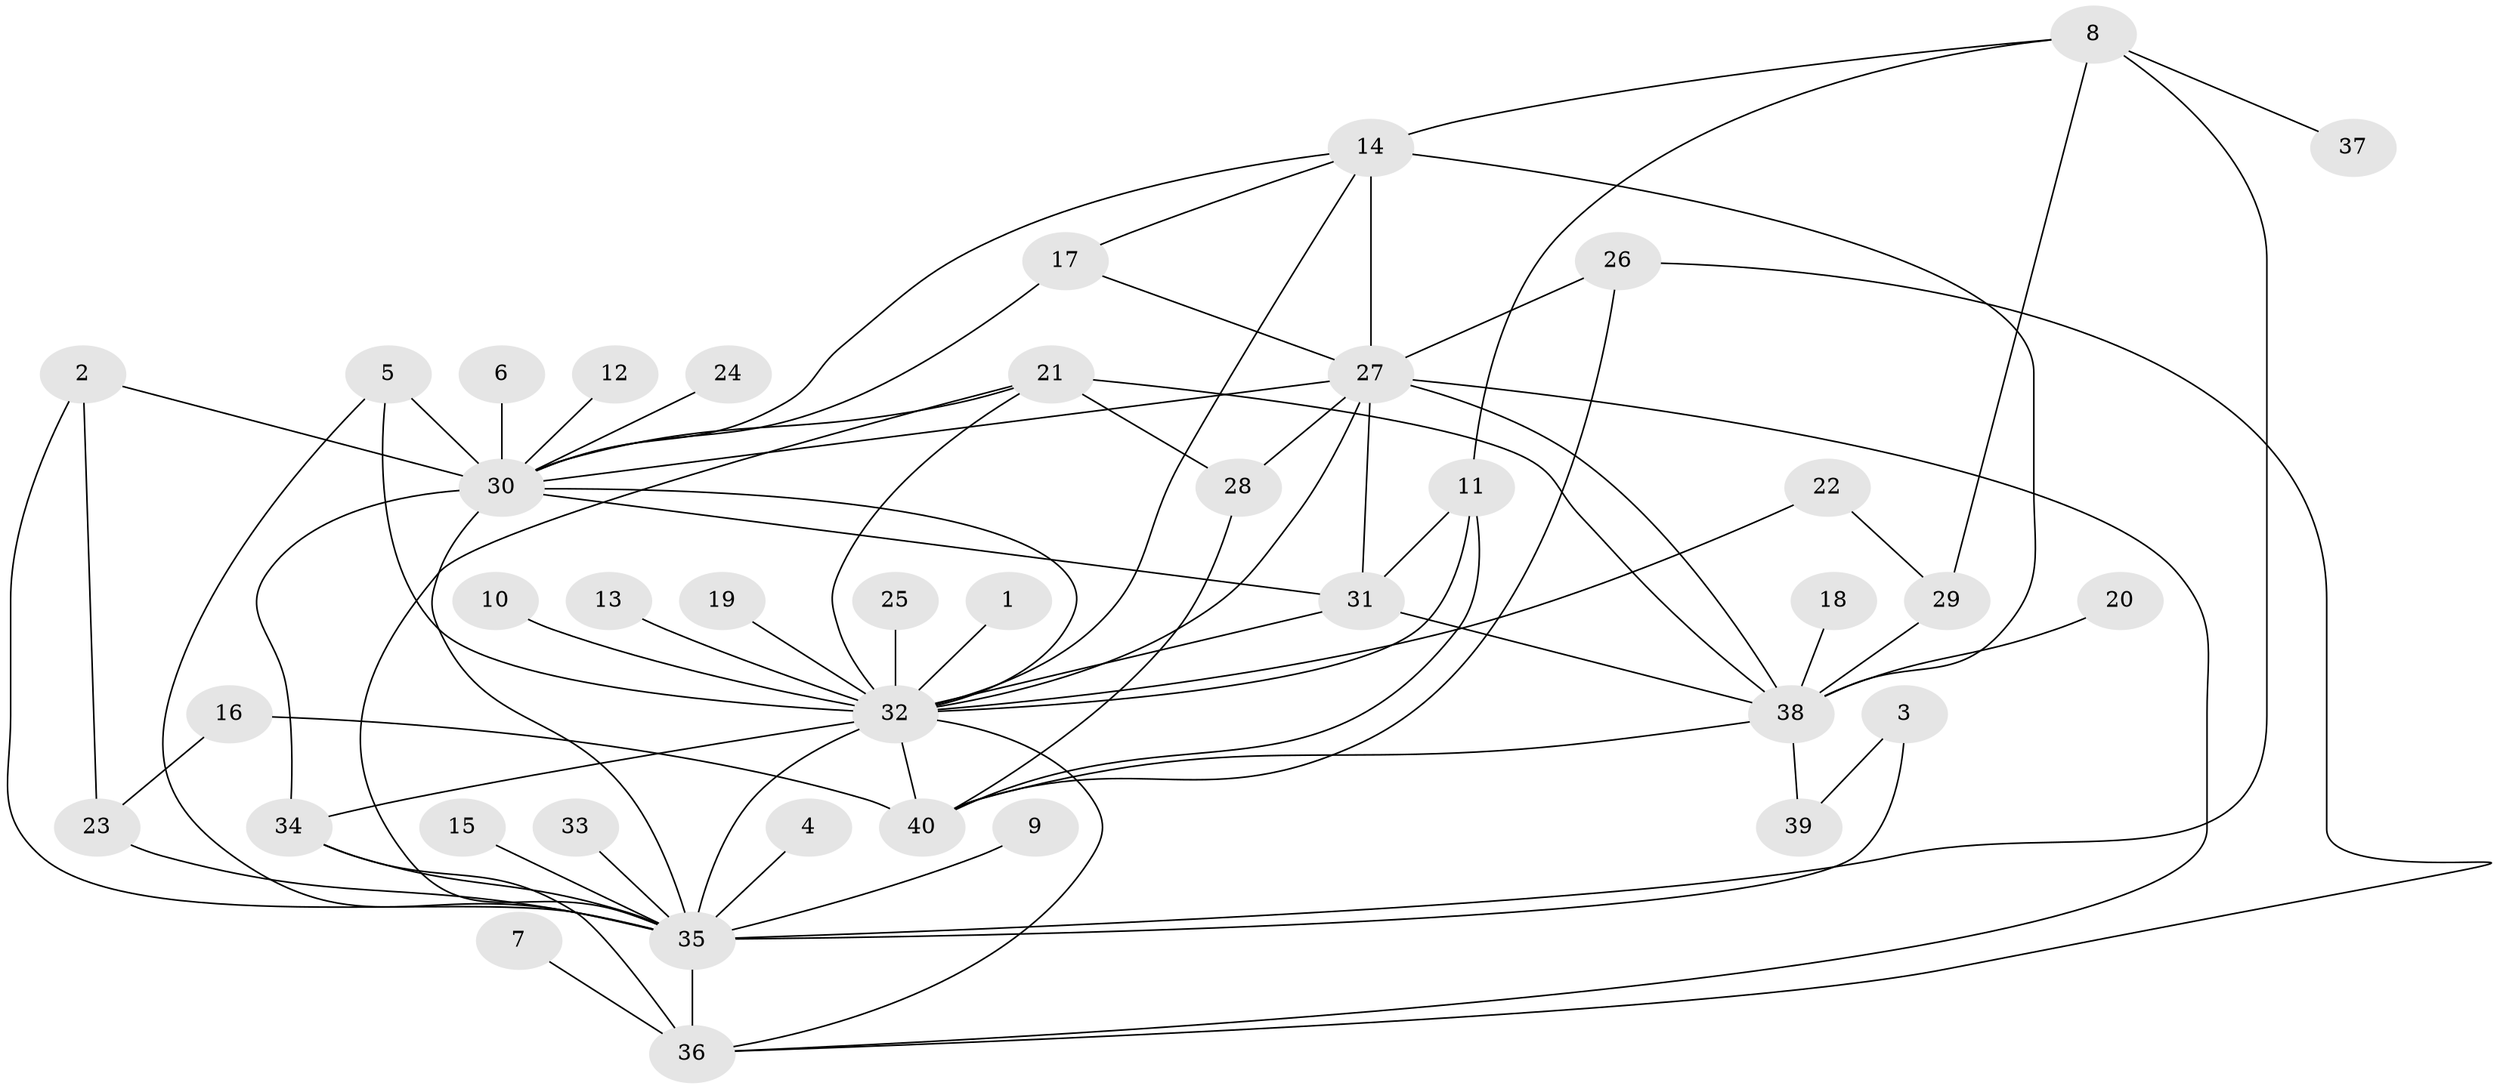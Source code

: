 // original degree distribution, {12: 0.0125, 5: 0.0375, 22: 0.0125, 1: 0.375, 6: 0.0375, 16: 0.025, 7: 0.0125, 4: 0.075, 3: 0.1625, 2: 0.225, 10: 0.0125, 9: 0.0125}
// Generated by graph-tools (version 1.1) at 2025/01/03/09/25 03:01:44]
// undirected, 40 vertices, 74 edges
graph export_dot {
graph [start="1"]
  node [color=gray90,style=filled];
  1;
  2;
  3;
  4;
  5;
  6;
  7;
  8;
  9;
  10;
  11;
  12;
  13;
  14;
  15;
  16;
  17;
  18;
  19;
  20;
  21;
  22;
  23;
  24;
  25;
  26;
  27;
  28;
  29;
  30;
  31;
  32;
  33;
  34;
  35;
  36;
  37;
  38;
  39;
  40;
  1 -- 32 [weight=1.0];
  2 -- 23 [weight=1.0];
  2 -- 30 [weight=1.0];
  2 -- 35 [weight=1.0];
  3 -- 35 [weight=1.0];
  3 -- 39 [weight=1.0];
  4 -- 35 [weight=1.0];
  5 -- 30 [weight=2.0];
  5 -- 32 [weight=1.0];
  5 -- 35 [weight=1.0];
  6 -- 30 [weight=1.0];
  7 -- 36 [weight=1.0];
  8 -- 11 [weight=1.0];
  8 -- 14 [weight=1.0];
  8 -- 29 [weight=1.0];
  8 -- 35 [weight=1.0];
  8 -- 37 [weight=1.0];
  9 -- 35 [weight=1.0];
  10 -- 32 [weight=1.0];
  11 -- 31 [weight=1.0];
  11 -- 32 [weight=1.0];
  11 -- 40 [weight=1.0];
  12 -- 30 [weight=1.0];
  13 -- 32 [weight=1.0];
  14 -- 17 [weight=1.0];
  14 -- 27 [weight=1.0];
  14 -- 30 [weight=1.0];
  14 -- 32 [weight=1.0];
  14 -- 38 [weight=2.0];
  15 -- 35 [weight=1.0];
  16 -- 23 [weight=1.0];
  16 -- 40 [weight=1.0];
  17 -- 27 [weight=1.0];
  17 -- 30 [weight=1.0];
  18 -- 38 [weight=1.0];
  19 -- 32 [weight=1.0];
  20 -- 38 [weight=1.0];
  21 -- 28 [weight=2.0];
  21 -- 30 [weight=1.0];
  21 -- 32 [weight=1.0];
  21 -- 35 [weight=1.0];
  21 -- 38 [weight=1.0];
  22 -- 29 [weight=1.0];
  22 -- 32 [weight=1.0];
  23 -- 35 [weight=1.0];
  24 -- 30 [weight=1.0];
  25 -- 32 [weight=1.0];
  26 -- 27 [weight=1.0];
  26 -- 36 [weight=1.0];
  26 -- 40 [weight=1.0];
  27 -- 28 [weight=1.0];
  27 -- 30 [weight=1.0];
  27 -- 31 [weight=1.0];
  27 -- 32 [weight=1.0];
  27 -- 36 [weight=1.0];
  27 -- 38 [weight=1.0];
  28 -- 40 [weight=1.0];
  29 -- 38 [weight=1.0];
  30 -- 31 [weight=1.0];
  30 -- 32 [weight=1.0];
  30 -- 34 [weight=1.0];
  30 -- 35 [weight=1.0];
  31 -- 32 [weight=1.0];
  31 -- 38 [weight=1.0];
  32 -- 34 [weight=2.0];
  32 -- 35 [weight=2.0];
  32 -- 36 [weight=1.0];
  32 -- 40 [weight=1.0];
  33 -- 35 [weight=1.0];
  34 -- 35 [weight=1.0];
  34 -- 36 [weight=1.0];
  35 -- 36 [weight=2.0];
  38 -- 39 [weight=1.0];
  38 -- 40 [weight=1.0];
}
